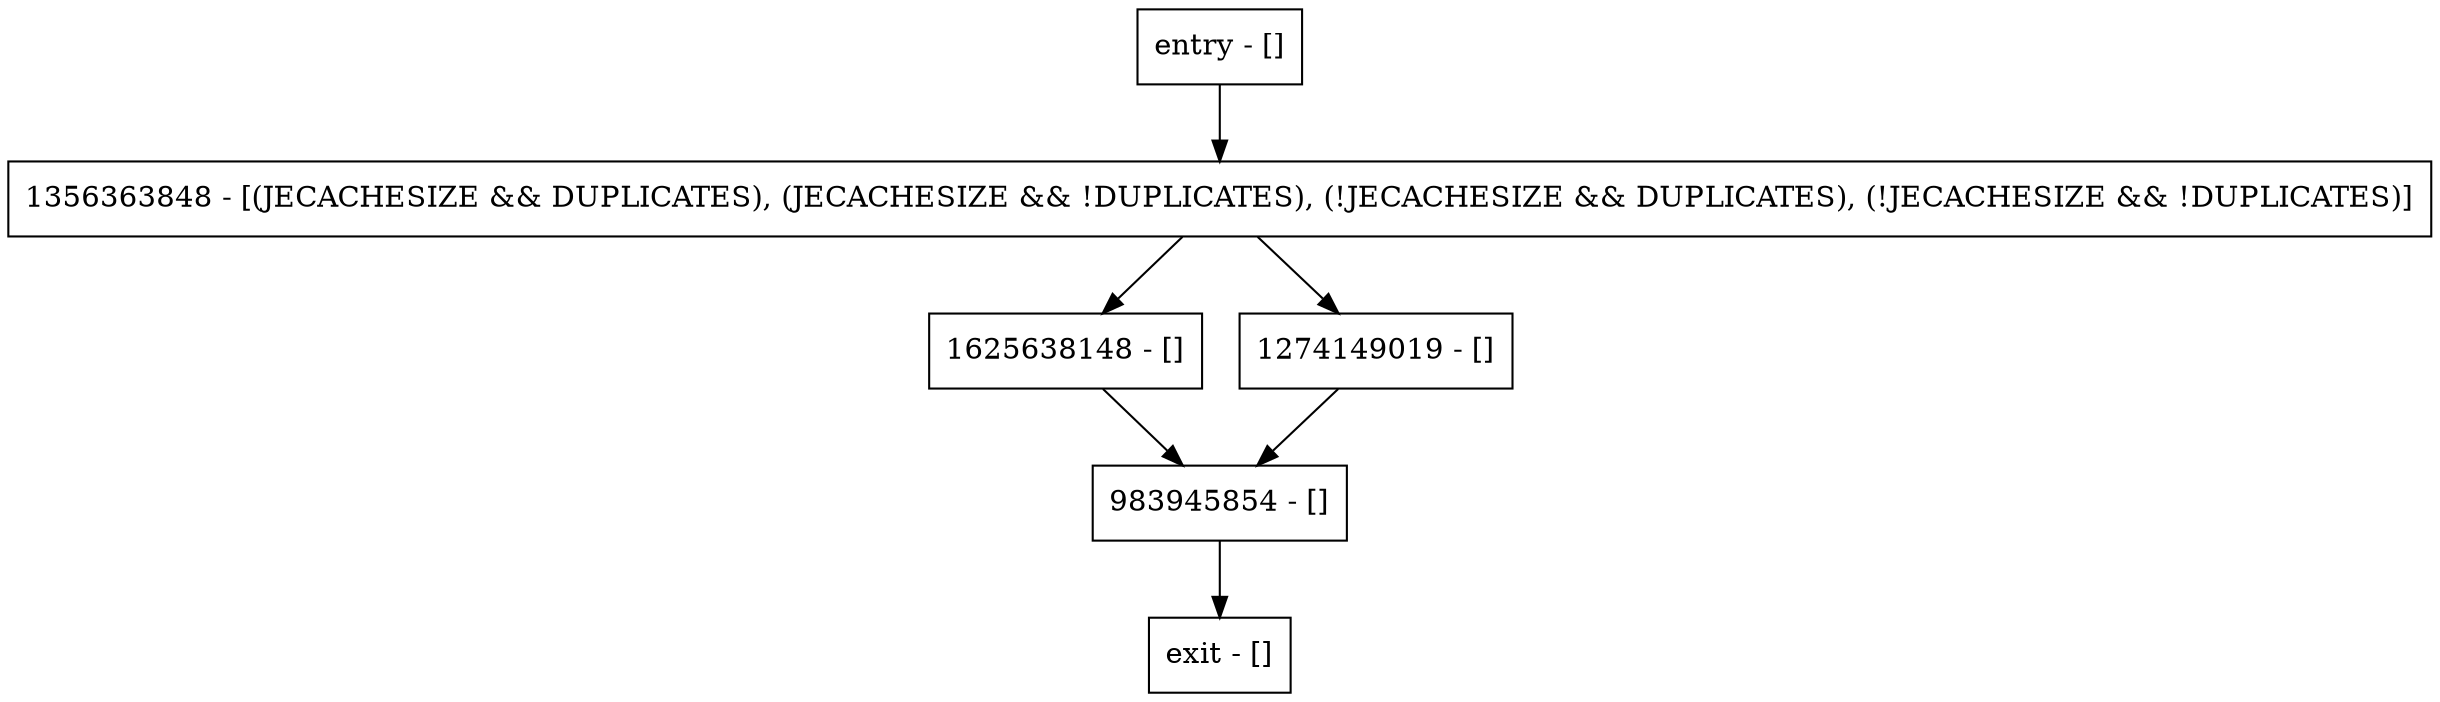 digraph getUtilizationRepairDone {
node [shape=record];
entry [label="entry - []"];
exit [label="exit - []"];
1625638148 [label="1625638148 - []"];
1274149019 [label="1274149019 - []"];
983945854 [label="983945854 - []"];
1356363848 [label="1356363848 - [(JECACHESIZE && DUPLICATES), (JECACHESIZE && !DUPLICATES), (!JECACHESIZE && DUPLICATES), (!JECACHESIZE && !DUPLICATES)]"];
entry;
exit;
entry -> 1356363848;
1625638148 -> 983945854;
1274149019 -> 983945854;
983945854 -> exit;
1356363848 -> 1625638148;
1356363848 -> 1274149019;
}
